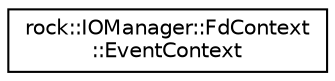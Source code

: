 digraph "类继承关系图"
{
 // LATEX_PDF_SIZE
  edge [fontname="Helvetica",fontsize="10",labelfontname="Helvetica",labelfontsize="10"];
  node [fontname="Helvetica",fontsize="10",shape=record];
  rankdir="LR";
  Node0 [label="rock::IOManager::FdContext\l::EventContext",height=0.2,width=0.4,color="black", fillcolor="white", style="filled",URL="$structrock_1_1IOManager_1_1FdContext_1_1EventContext.html",tooltip="事件处理器"];
}

